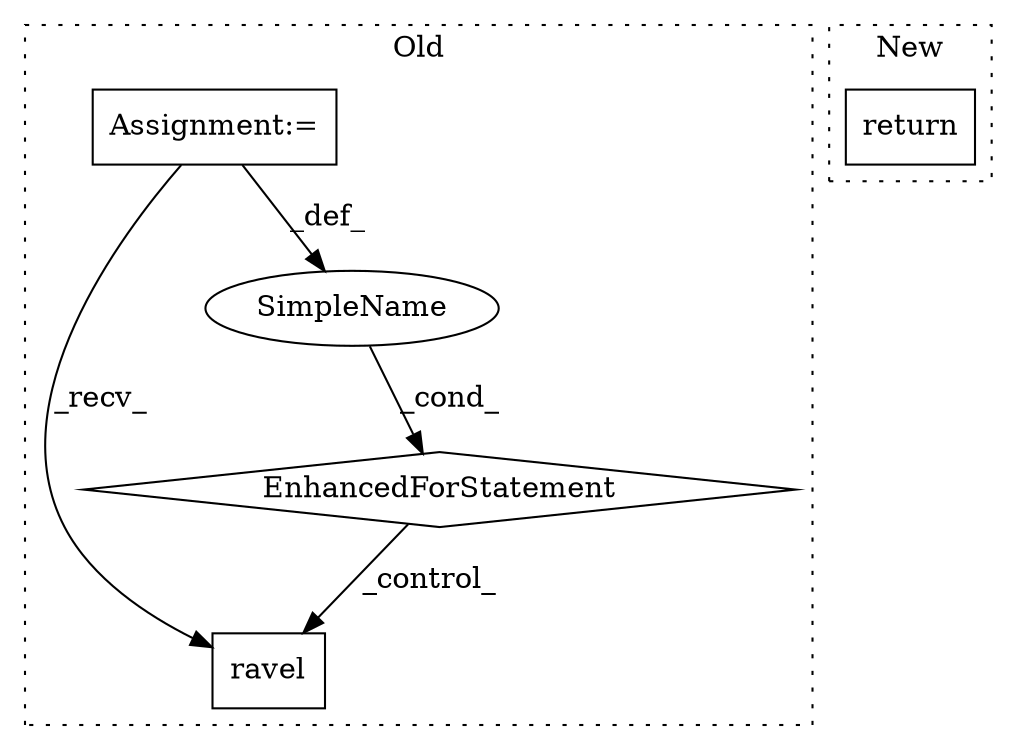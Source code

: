 digraph G {
subgraph cluster0 {
1 [label="ravel" a="32" s="1607" l="7" shape="box"];
3 [label="Assignment:=" a="7" s="1476,1556" l="53,2" shape="box"];
4 [label="EnhancedForStatement" a="70" s="1476,1556" l="53,2" shape="diamond"];
5 [label="SimpleName" a="42" s="1533" l="1" shape="ellipse"];
label = "Old";
style="dotted";
}
subgraph cluster1 {
2 [label="return" a="41" s="2066" l="7" shape="box"];
label = "New";
style="dotted";
}
3 -> 5 [label="_def_"];
3 -> 1 [label="_recv_"];
4 -> 1 [label="_control_"];
5 -> 4 [label="_cond_"];
}
